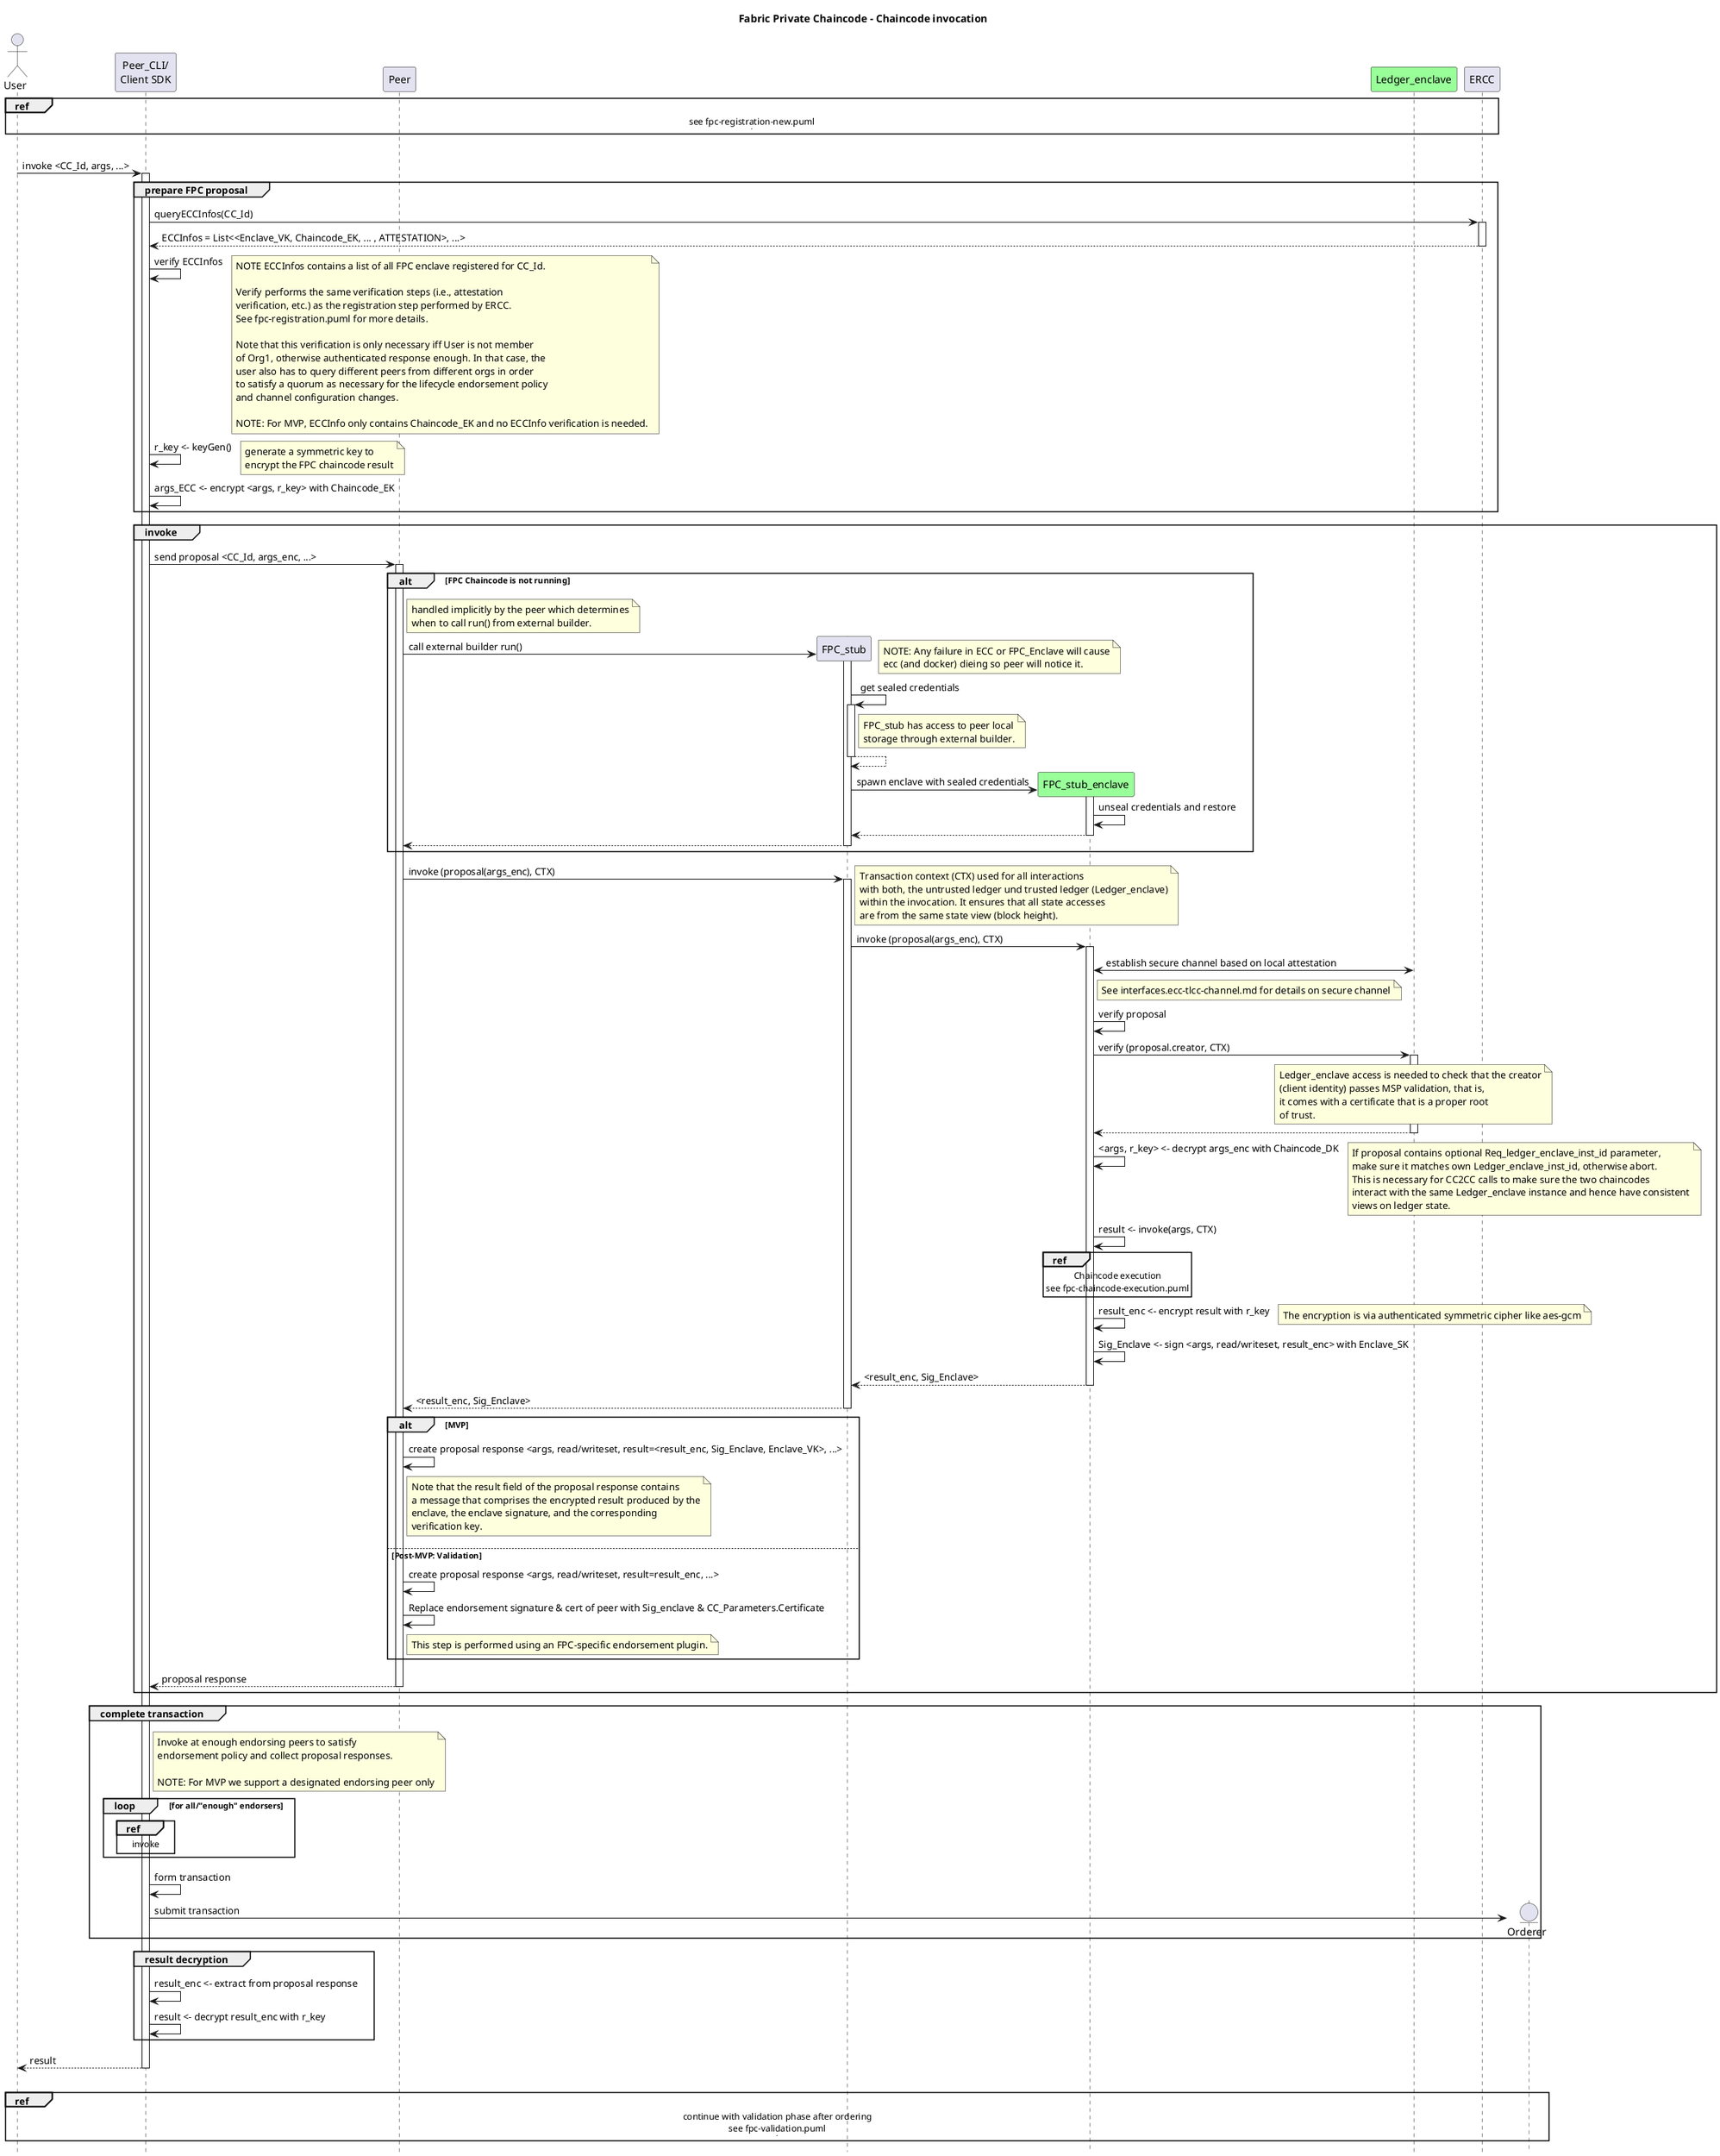 /'
    Copyright 2020 Intel Corporation
    Copyright IBM Corp. All Rights Reserved.

    SPDX-License-Identifier: Apache-2.0
'/

@startuml

'- force wrapping of longer text
'skinparam wrapWidth 400

!pragma teoz true

hide footbox
title Foot Box removed

title Fabric Private Chaincode - Chaincode invocation

actor "User" as User1 order 9

participant "Peer_CLI/\nClient SDK" as CLI order 10

participant "Ledger_enclave" as TLCC1 order 45 #99FF99

participant "Peer" as Peer order 25
participant "ERCC" as ERCC1 order 50

ref over User1, ERCC1
  see fpc-registration-new.puml
  |||
end ref
|||

User1 -> CLI ++: invoke <CC_Id, args, ...>

group prepare FPC proposal

CLI -> ERCC1 ++: queryECCInfos(CC_Id)
return ECCInfos = List<<Enclave_VK, Chaincode_EK, ... , ATTESTATION>, ...>

CLI -> CLI: verify ECCInfos
note right
  NOTE ECCInfos contains a list of all FPC enclave registered for CC_Id.

  Verify performs the same verification steps (i.e., attestation
  verification, etc.) as the registration step performed by ERCC.
  See fpc-registration.puml for more details.

  Note that this verification is only necessary iff User is not member
  of Org1, otherwise authenticated response enough. In that case, the
  user also has to query different peers from different orgs in order
  to satisfy a quorum as necessary for the lifecycle endorsement policy
  and channel configuration changes.

  NOTE: For MVP, ECCInfo only contains Chaincode_EK and no ECCInfo verification is needed.
end note

CLI -> CLI : r_key <- keyGen()
note right
    generate a symmetric key to
    encrypt the FPC chaincode result
end note

CLI -> CLI : args_ECC <- encrypt <args, r_key> with Chaincode_EK

end

group invoke
  CLI -> Peer ++: send proposal <CC_Id, args_enc, ...>

  alt FPC Chaincode is not running
      note right Peer
          handled implicitly by the peer which determines
          when to call run() from external builder.
      end note

      create participant "FPC_stub" as ECC1 order 26
      Peer -> ECC1 ++: call external builder run()
      note right
          NOTE: Any failure in ECC or FPC_Enclave will cause
          ecc (and docker) dieing so peer will notice it.
      end note


      ECC1 -> ECC1 ++: get sealed credentials
      note right ECC1
        FPC_stub has access to peer local
        storage through external builder.
      end note
      return

      create participant "FPC_stub_enclave" as Enclave1 order 30 #99FF99
      ECC1 -> Enclave1 ++ : spawn enclave with sealed credentials
      Enclave1 -> Enclave1 : unseal credentials and restore
      return
      return
  end

      Peer -> ECC1 ++: invoke (proposal(args_enc), CTX)
      note right
        Transaction context (CTX) used for all interactions
        with both, the untrusted ledger und trusted ledger (Ledger_enclave)
        within the invocation. It ensures that all state accesses
        are from the same state view (block height).
      end note
      ECC1 -> Enclave1 ++: invoke (proposal(args_enc), CTX)

      Enclave1 <-> TLCC1: establish secure channel based on local attestation
      note right Enclave1
         See interfaces.ecc-tlcc-channel.md for details on secure channel
      end note

      Enclave1 -> Enclave1 : verify proposal

      Enclave1 -> TLCC1 ++: verify (proposal.creator, CTX)
      note over TLCC1
        Ledger_enclave access is needed to check that the creator
        (client identity) passes MSP validation, that is,
        it comes with a certificate that is a proper root
        of trust.
      end note
      return


      Enclave1 -> Enclave1 : <args, r_key> <- decrypt args_enc with Chaincode_DK

      note right
        If proposal contains optional Req_ledger_enclave_inst_id parameter,
        make sure it matches own Ledger_enclave_inst_id, otherwise abort.
        This is necessary for CC2CC calls to make sure the two chaincodes
        interact with the same Ledger_enclave instance and hence have consistent
        views on ledger state.
      end note

      Enclave1 -> Enclave1: result <- invoke(args, CTX)
      ref over Enclave1
        Chaincode execution
        see fpc-chaincode-execution.puml
      end ref


      Enclave1 -> Enclave1 : result_enc <- encrypt result with r_key
      note right
        The encryption is via authenticated symmetric cipher like aes-gcm
      end note
      Enclave1 -> Enclave1 : Sig_Enclave <- sign <args, read/writeset, result_enc> with Enclave_SK
      return <result_enc, Sig_Enclave>

    return <result_enc, Sig_Enclave>

    alt  MVP
      Peer -> Peer : create proposal response <args, read/writeset, result=<result_enc, Sig_Enclave, Enclave_VK>, ...>
      note right Peer
          Note that the result field of the proposal response contains
          a message that comprises the encrypted result produced by the
          enclave, the enclave signature, and the corresponding
          verification key.
      end note

    else Post-MVP: Validation
      Peer -> Peer : create proposal response <args, read/writeset, result=result_enc, ...>
      Peer -> Peer : Replace endorsement signature & cert of peer with Sig_enclave & CC_Parameters.Certificate
      note right Peer
          This step is performed using an FPC-specific endorsement plugin.
      end note
    end

    return proposal response
end

group complete transaction
    note right CLI
        Invoke at enough endorsing peers to satisfy
        endorsement policy and collect proposal responses.

        NOTE: For MVP we support a designated endorsing peer only
    end note
    loop for all/"enough" endorsers

        ref over CLI
            invoke
        end
    end
    CLI -> CLI : form transaction

    create entity Orderer order 100
    CLI -> Orderer : submit transaction
end

group result decryption
    CLI -> CLI : result_enc <- extract from proposal response
    CLI -> CLI : result <- decrypt result_enc with r_key
end


return result

|||

ref over User1, Orderer
    continue with validation phase after ordering
    see fpc-validation.puml
    |||
end ref

@enduml
